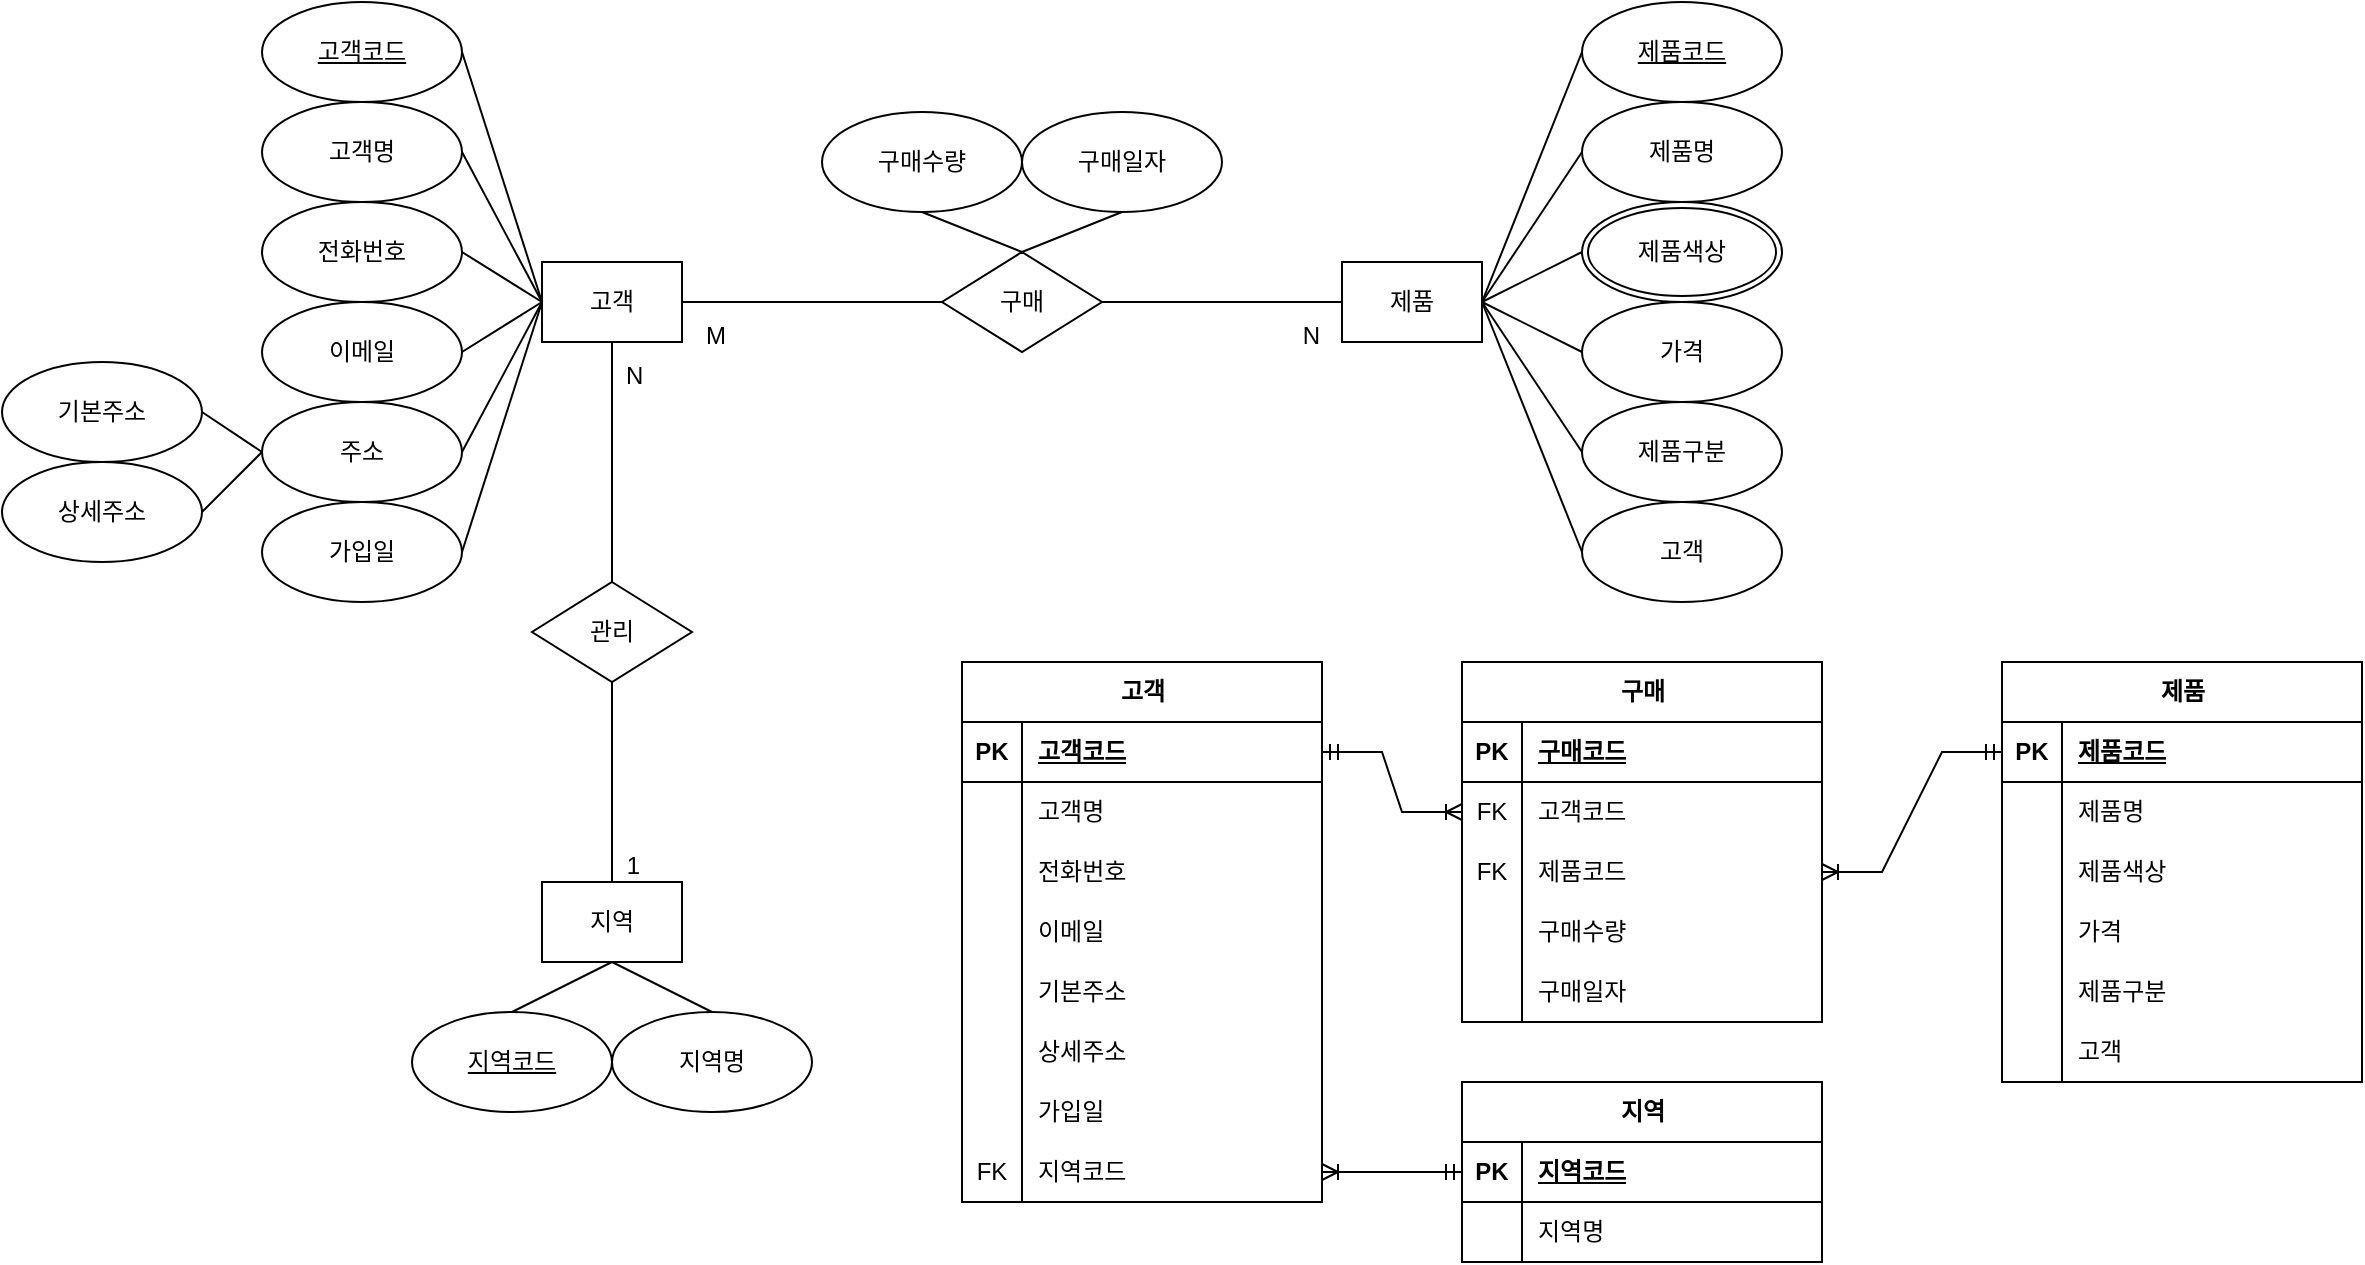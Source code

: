 <mxfile version="22.1.16" type="github">
  <diagram name="페이지-1" id="BGNcM_PZ6w7HkBIBmL-b">
    <mxGraphModel dx="1426" dy="793" grid="1" gridSize="10" guides="1" tooltips="1" connect="1" arrows="1" fold="1" page="1" pageScale="1" pageWidth="827" pageHeight="1169" math="0" shadow="0">
      <root>
        <mxCell id="0" />
        <mxCell id="1" parent="0" />
        <mxCell id="1nU7kdwLqWXRDg3xbZw1-1" value="고객" style="rounded=0;whiteSpace=wrap;html=1;" parent="1" vertex="1">
          <mxGeometry x="340" y="270" width="70" height="40" as="geometry" />
        </mxCell>
        <mxCell id="1nU7kdwLqWXRDg3xbZw1-4" value="제품" style="rounded=0;whiteSpace=wrap;html=1;" parent="1" vertex="1">
          <mxGeometry x="740" y="270" width="70" height="40" as="geometry" />
        </mxCell>
        <mxCell id="1nU7kdwLqWXRDg3xbZw1-5" value="지역" style="rounded=0;whiteSpace=wrap;html=1;" parent="1" vertex="1">
          <mxGeometry x="340" y="580" width="70" height="40" as="geometry" />
        </mxCell>
        <mxCell id="1nU7kdwLqWXRDg3xbZw1-6" value="지역명" style="ellipse;whiteSpace=wrap;html=1;" parent="1" vertex="1">
          <mxGeometry x="375" y="645" width="100" height="50" as="geometry" />
        </mxCell>
        <mxCell id="1nU7kdwLqWXRDg3xbZw1-9" value="고객명" style="ellipse;whiteSpace=wrap;html=1;" parent="1" vertex="1">
          <mxGeometry x="200" y="190" width="100" height="50" as="geometry" />
        </mxCell>
        <mxCell id="1nU7kdwLqWXRDg3xbZw1-10" value="전화번호" style="ellipse;whiteSpace=wrap;html=1;" parent="1" vertex="1">
          <mxGeometry x="200" y="240" width="100" height="50" as="geometry" />
        </mxCell>
        <mxCell id="1nU7kdwLqWXRDg3xbZw1-11" value="이메일" style="ellipse;whiteSpace=wrap;html=1;" parent="1" vertex="1">
          <mxGeometry x="200" y="290" width="100" height="50" as="geometry" />
        </mxCell>
        <mxCell id="1nU7kdwLqWXRDg3xbZw1-13" value="기본주소" style="ellipse;whiteSpace=wrap;html=1;" parent="1" vertex="1">
          <mxGeometry x="70" y="320" width="100" height="50" as="geometry" />
        </mxCell>
        <mxCell id="1nU7kdwLqWXRDg3xbZw1-14" value="가입일" style="ellipse;whiteSpace=wrap;html=1;" parent="1" vertex="1">
          <mxGeometry x="200" y="390" width="100" height="50" as="geometry" />
        </mxCell>
        <mxCell id="1nU7kdwLqWXRDg3xbZw1-15" value="구매수량" style="ellipse;whiteSpace=wrap;html=1;" parent="1" vertex="1">
          <mxGeometry x="480" y="195" width="100" height="50" as="geometry" />
        </mxCell>
        <mxCell id="1nU7kdwLqWXRDg3xbZw1-16" value="구매일자" style="ellipse;whiteSpace=wrap;html=1;" parent="1" vertex="1">
          <mxGeometry x="580" y="195" width="100" height="50" as="geometry" />
        </mxCell>
        <mxCell id="1nU7kdwLqWXRDg3xbZw1-18" value="가격" style="ellipse;whiteSpace=wrap;html=1;" parent="1" vertex="1">
          <mxGeometry x="860" y="290" width="100" height="50" as="geometry" />
        </mxCell>
        <mxCell id="1nU7kdwLqWXRDg3xbZw1-19" value="구매" style="rhombus;whiteSpace=wrap;html=1;" parent="1" vertex="1">
          <mxGeometry x="540" y="265" width="80" height="50" as="geometry" />
        </mxCell>
        <mxCell id="1nU7kdwLqWXRDg3xbZw1-21" value="제품명" style="ellipse;whiteSpace=wrap;html=1;" parent="1" vertex="1">
          <mxGeometry x="860" y="190" width="100" height="50" as="geometry" />
        </mxCell>
        <mxCell id="1nU7kdwLqWXRDg3xbZw1-24" value="" style="endArrow=none;html=1;rounded=0;exitX=1;exitY=0.5;exitDx=0;exitDy=0;entryX=0;entryY=0.5;entryDx=0;entryDy=0;" parent="1" source="1nU7kdwLqWXRDg3xbZw1-58" target="1nU7kdwLqWXRDg3xbZw1-1" edge="1">
          <mxGeometry relative="1" as="geometry">
            <mxPoint x="330" y="200" as="sourcePoint" />
            <mxPoint x="490" y="200" as="targetPoint" />
          </mxGeometry>
        </mxCell>
        <mxCell id="1nU7kdwLqWXRDg3xbZw1-25" value="" style="endArrow=none;html=1;rounded=0;exitX=1;exitY=0.5;exitDx=0;exitDy=0;entryX=0;entryY=0.5;entryDx=0;entryDy=0;" parent="1" source="1nU7kdwLqWXRDg3xbZw1-9" target="1nU7kdwLqWXRDg3xbZw1-1" edge="1">
          <mxGeometry relative="1" as="geometry">
            <mxPoint x="320" y="265" as="sourcePoint" />
            <mxPoint x="405" y="395" as="targetPoint" />
          </mxGeometry>
        </mxCell>
        <mxCell id="1nU7kdwLqWXRDg3xbZw1-26" value="" style="endArrow=none;html=1;rounded=0;exitX=1;exitY=0.5;exitDx=0;exitDy=0;entryX=0;entryY=0.5;entryDx=0;entryDy=0;" parent="1" source="1nU7kdwLqWXRDg3xbZw1-10" target="1nU7kdwLqWXRDg3xbZw1-1" edge="1">
          <mxGeometry relative="1" as="geometry">
            <mxPoint x="320" y="375" as="sourcePoint" />
            <mxPoint x="405" y="505" as="targetPoint" />
          </mxGeometry>
        </mxCell>
        <mxCell id="1nU7kdwLqWXRDg3xbZw1-27" value="" style="endArrow=none;html=1;rounded=0;exitX=1;exitY=0.5;exitDx=0;exitDy=0;entryX=0;entryY=0.5;entryDx=0;entryDy=0;" parent="1" source="1nU7kdwLqWXRDg3xbZw1-14" target="1nU7kdwLqWXRDg3xbZw1-1" edge="1">
          <mxGeometry relative="1" as="geometry">
            <mxPoint x="220" y="500" as="sourcePoint" />
            <mxPoint x="305" y="630" as="targetPoint" />
          </mxGeometry>
        </mxCell>
        <mxCell id="1nU7kdwLqWXRDg3xbZw1-28" value="" style="endArrow=none;html=1;rounded=0;exitX=1;exitY=0.5;exitDx=0;exitDy=0;entryX=0;entryY=0.5;entryDx=0;entryDy=0;" parent="1" source="1nU7kdwLqWXRDg3xbZw1-11" target="1nU7kdwLqWXRDg3xbZw1-1" edge="1">
          <mxGeometry relative="1" as="geometry">
            <mxPoint x="330" y="415" as="sourcePoint" />
            <mxPoint x="415" y="545" as="targetPoint" />
          </mxGeometry>
        </mxCell>
        <mxCell id="1nU7kdwLqWXRDg3xbZw1-29" value="" style="endArrow=none;html=1;rounded=0;exitX=1;exitY=0.5;exitDx=0;exitDy=0;entryX=0;entryY=0.5;entryDx=0;entryDy=0;" parent="1" source="1nU7kdwLqWXRDg3xbZw1-64" target="1nU7kdwLqWXRDg3xbZw1-1" edge="1">
          <mxGeometry relative="1" as="geometry">
            <mxPoint x="300" y="385" as="sourcePoint" />
            <mxPoint x="390" y="610" as="targetPoint" />
          </mxGeometry>
        </mxCell>
        <mxCell id="1nU7kdwLqWXRDg3xbZw1-31" value="" style="endArrow=none;html=1;rounded=0;exitX=0.5;exitY=1;exitDx=0;exitDy=0;entryX=0.5;entryY=0;entryDx=0;entryDy=0;" parent="1" source="1nU7kdwLqWXRDg3xbZw1-5" target="1nU7kdwLqWXRDg3xbZw1-60" edge="1">
          <mxGeometry relative="1" as="geometry">
            <mxPoint x="345" y="640" as="sourcePoint" />
            <mxPoint x="325" y="645" as="targetPoint" />
          </mxGeometry>
        </mxCell>
        <mxCell id="1nU7kdwLqWXRDg3xbZw1-32" value="" style="endArrow=none;html=1;rounded=0;exitX=1;exitY=0.5;exitDx=0;exitDy=0;entryX=0;entryY=0.5;entryDx=0;entryDy=0;" parent="1" source="1nU7kdwLqWXRDg3xbZw1-42" target="1nU7kdwLqWXRDg3xbZw1-64" edge="1">
          <mxGeometry relative="1" as="geometry">
            <mxPoint x="300" y="480" as="sourcePoint" />
            <mxPoint x="200" y="365" as="targetPoint" />
          </mxGeometry>
        </mxCell>
        <mxCell id="1nU7kdwLqWXRDg3xbZw1-33" value="" style="endArrow=none;html=1;rounded=0;exitX=0.5;exitY=1;exitDx=0;exitDy=0;entryX=0.5;entryY=0;entryDx=0;entryDy=0;" parent="1" source="1nU7kdwLqWXRDg3xbZw1-5" target="1nU7kdwLqWXRDg3xbZw1-6" edge="1">
          <mxGeometry relative="1" as="geometry">
            <mxPoint x="345" y="640" as="sourcePoint" />
            <mxPoint x="355" y="860" as="targetPoint" />
          </mxGeometry>
        </mxCell>
        <mxCell id="1nU7kdwLqWXRDg3xbZw1-34" value="" style="endArrow=none;html=1;rounded=0;exitX=1;exitY=0.5;exitDx=0;exitDy=0;entryX=0;entryY=0.5;entryDx=0;entryDy=0;" parent="1" source="1nU7kdwLqWXRDg3xbZw1-4" target="1nU7kdwLqWXRDg3xbZw1-61" edge="1">
          <mxGeometry relative="1" as="geometry">
            <mxPoint x="640" y="525" as="sourcePoint" />
            <mxPoint x="860" y="215" as="targetPoint" />
          </mxGeometry>
        </mxCell>
        <mxCell id="1nU7kdwLqWXRDg3xbZw1-35" value="" style="endArrow=none;html=1;rounded=0;exitX=0;exitY=0.5;exitDx=0;exitDy=0;entryX=1;entryY=0.5;entryDx=0;entryDy=0;" parent="1" source="1nU7kdwLqWXRDg3xbZw1-18" target="1nU7kdwLqWXRDg3xbZw1-4" edge="1">
          <mxGeometry relative="1" as="geometry">
            <mxPoint x="685" y="525" as="sourcePoint" />
            <mxPoint x="770" y="655" as="targetPoint" />
          </mxGeometry>
        </mxCell>
        <mxCell id="1nU7kdwLqWXRDg3xbZw1-36" value="" style="endArrow=none;html=1;rounded=0;exitX=1;exitY=0.5;exitDx=0;exitDy=0;entryX=0;entryY=0.5;entryDx=0;entryDy=0;" parent="1" source="1nU7kdwLqWXRDg3xbZw1-4" target="1nU7kdwLqWXRDg3xbZw1-81" edge="1">
          <mxGeometry relative="1" as="geometry">
            <mxPoint x="650" y="535" as="sourcePoint" />
            <mxPoint x="860" y="265" as="targetPoint" />
          </mxGeometry>
        </mxCell>
        <mxCell id="1nU7kdwLqWXRDg3xbZw1-37" value="" style="endArrow=none;html=1;rounded=0;exitX=1;exitY=0.5;exitDx=0;exitDy=0;entryX=0;entryY=0.5;entryDx=0;entryDy=0;" parent="1" source="1nU7kdwLqWXRDg3xbZw1-4" target="1nU7kdwLqWXRDg3xbZw1-21" edge="1">
          <mxGeometry relative="1" as="geometry">
            <mxPoint x="650" y="535" as="sourcePoint" />
            <mxPoint x="735" y="665" as="targetPoint" />
          </mxGeometry>
        </mxCell>
        <mxCell id="1nU7kdwLqWXRDg3xbZw1-38" value="" style="endArrow=none;html=1;rounded=0;exitX=0.5;exitY=1;exitDx=0;exitDy=0;entryX=0.5;entryY=0;entryDx=0;entryDy=0;" parent="1" source="1nU7kdwLqWXRDg3xbZw1-16" target="1nU7kdwLqWXRDg3xbZw1-19" edge="1">
          <mxGeometry relative="1" as="geometry">
            <mxPoint x="400" y="585" as="sourcePoint" />
            <mxPoint x="485" y="715" as="targetPoint" />
          </mxGeometry>
        </mxCell>
        <mxCell id="1nU7kdwLqWXRDg3xbZw1-39" value="" style="endArrow=none;html=1;rounded=0;exitX=0.5;exitY=1;exitDx=0;exitDy=0;entryX=0.5;entryY=0;entryDx=0;entryDy=0;" parent="1" source="1nU7kdwLqWXRDg3xbZw1-15" target="1nU7kdwLqWXRDg3xbZw1-19" edge="1">
          <mxGeometry relative="1" as="geometry">
            <mxPoint x="410" y="595" as="sourcePoint" />
            <mxPoint x="495" y="725" as="targetPoint" />
          </mxGeometry>
        </mxCell>
        <mxCell id="1nU7kdwLqWXRDg3xbZw1-42" value="상세주소" style="ellipse;whiteSpace=wrap;html=1;" parent="1" vertex="1">
          <mxGeometry x="70" y="370" width="100" height="50" as="geometry" />
        </mxCell>
        <mxCell id="1nU7kdwLqWXRDg3xbZw1-43" value="" style="endArrow=none;html=1;rounded=0;exitX=1;exitY=0.5;exitDx=0;exitDy=0;entryX=0;entryY=0.5;entryDx=0;entryDy=0;" parent="1" source="1nU7kdwLqWXRDg3xbZw1-13" target="1nU7kdwLqWXRDg3xbZw1-64" edge="1">
          <mxGeometry relative="1" as="geometry">
            <mxPoint x="310" y="490" as="sourcePoint" />
            <mxPoint x="200" y="365" as="targetPoint" />
          </mxGeometry>
        </mxCell>
        <mxCell id="1nU7kdwLqWXRDg3xbZw1-51" value="" style="endArrow=none;html=1;rounded=0;entryX=0.5;entryY=0;entryDx=0;entryDy=0;exitX=0.5;exitY=1;exitDx=0;exitDy=0;" parent="1" source="1nU7kdwLqWXRDg3xbZw1-1" target="1nU7kdwLqWXRDg3xbZw1-73" edge="1">
          <mxGeometry relative="1" as="geometry">
            <mxPoint x="375" y="360" as="sourcePoint" />
            <mxPoint x="500" y="300" as="targetPoint" />
          </mxGeometry>
        </mxCell>
        <mxCell id="1nU7kdwLqWXRDg3xbZw1-52" value="N" style="resizable=0;html=1;whiteSpace=wrap;align=left;verticalAlign=bottom;" parent="1nU7kdwLqWXRDg3xbZw1-51" connectable="0" vertex="1">
          <mxGeometry x="-1" relative="1" as="geometry">
            <mxPoint x="5" y="25" as="offset" />
          </mxGeometry>
        </mxCell>
        <mxCell id="1nU7kdwLqWXRDg3xbZw1-58" value="고객코드" style="ellipse;whiteSpace=wrap;html=1;align=center;fontStyle=4;" parent="1" vertex="1">
          <mxGeometry x="200" y="140" width="100" height="50" as="geometry" />
        </mxCell>
        <mxCell id="1nU7kdwLqWXRDg3xbZw1-60" value="지역코드" style="ellipse;whiteSpace=wrap;html=1;align=center;fontStyle=4;" parent="1" vertex="1">
          <mxGeometry x="275" y="645" width="100" height="50" as="geometry" />
        </mxCell>
        <mxCell id="1nU7kdwLqWXRDg3xbZw1-61" value="제품코드" style="ellipse;whiteSpace=wrap;html=1;align=center;fontStyle=4;" parent="1" vertex="1">
          <mxGeometry x="860" y="140" width="100" height="50" as="geometry" />
        </mxCell>
        <mxCell id="1nU7kdwLqWXRDg3xbZw1-64" value="주소" style="ellipse;whiteSpace=wrap;html=1;" parent="1" vertex="1">
          <mxGeometry x="200" y="340" width="100" height="50" as="geometry" />
        </mxCell>
        <mxCell id="1nU7kdwLqWXRDg3xbZw1-65" value="" style="endArrow=none;html=1;rounded=0;entryX=1;entryY=0.5;entryDx=0;entryDy=0;exitX=0;exitY=0.5;exitDx=0;exitDy=0;" parent="1" source="1nU7kdwLqWXRDg3xbZw1-19" target="1nU7kdwLqWXRDg3xbZw1-1" edge="1">
          <mxGeometry relative="1" as="geometry">
            <mxPoint x="354" y="180" as="sourcePoint" />
            <mxPoint x="514" y="180" as="targetPoint" />
          </mxGeometry>
        </mxCell>
        <mxCell id="1nU7kdwLqWXRDg3xbZw1-66" value="M" style="resizable=0;html=1;whiteSpace=wrap;align=left;verticalAlign=bottom;" parent="1nU7kdwLqWXRDg3xbZw1-65" connectable="0" vertex="1">
          <mxGeometry x="-1" relative="1" as="geometry">
            <mxPoint x="-120" y="25" as="offset" />
          </mxGeometry>
        </mxCell>
        <mxCell id="1nU7kdwLqWXRDg3xbZw1-68" value="" style="endArrow=none;html=1;rounded=0;entryX=1;entryY=0.5;entryDx=0;entryDy=0;exitX=0;exitY=0.5;exitDx=0;exitDy=0;" parent="1" source="1nU7kdwLqWXRDg3xbZw1-4" target="1nU7kdwLqWXRDg3xbZw1-19" edge="1">
          <mxGeometry relative="1" as="geometry">
            <mxPoint x="390" y="250" as="sourcePoint" />
            <mxPoint x="550" y="250" as="targetPoint" />
          </mxGeometry>
        </mxCell>
        <mxCell id="1nU7kdwLqWXRDg3xbZw1-70" value="N" style="resizable=0;html=1;whiteSpace=wrap;align=right;verticalAlign=bottom;" parent="1nU7kdwLqWXRDg3xbZw1-68" connectable="0" vertex="1">
          <mxGeometry x="1" relative="1" as="geometry">
            <mxPoint x="110" y="25" as="offset" />
          </mxGeometry>
        </mxCell>
        <mxCell id="1nU7kdwLqWXRDg3xbZw1-73" value="관리" style="rhombus;whiteSpace=wrap;html=1;" parent="1" vertex="1">
          <mxGeometry x="335" y="430" width="80" height="50" as="geometry" />
        </mxCell>
        <mxCell id="1nU7kdwLqWXRDg3xbZw1-74" value="" style="endArrow=none;html=1;rounded=0;entryX=0.5;entryY=0;entryDx=0;entryDy=0;exitX=0.5;exitY=1;exitDx=0;exitDy=0;" parent="1" source="1nU7kdwLqWXRDg3xbZw1-73" target="1nU7kdwLqWXRDg3xbZw1-5" edge="1">
          <mxGeometry relative="1" as="geometry">
            <mxPoint x="380" y="320" as="sourcePoint" />
            <mxPoint x="465" y="410" as="targetPoint" />
          </mxGeometry>
        </mxCell>
        <mxCell id="1nU7kdwLqWXRDg3xbZw1-76" value="1" style="resizable=0;html=1;whiteSpace=wrap;align=right;verticalAlign=bottom;" parent="1nU7kdwLqWXRDg3xbZw1-74" connectable="0" vertex="1">
          <mxGeometry x="1" relative="1" as="geometry">
            <mxPoint x="15" as="offset" />
          </mxGeometry>
        </mxCell>
        <mxCell id="1nU7kdwLqWXRDg3xbZw1-77" value="제품구분" style="ellipse;whiteSpace=wrap;html=1;" parent="1" vertex="1">
          <mxGeometry x="860" y="340" width="100" height="50" as="geometry" />
        </mxCell>
        <mxCell id="1nU7kdwLqWXRDg3xbZw1-78" value="고객" style="ellipse;whiteSpace=wrap;html=1;" parent="1" vertex="1">
          <mxGeometry x="860" y="390" width="100" height="50" as="geometry" />
        </mxCell>
        <mxCell id="1nU7kdwLqWXRDg3xbZw1-79" value="" style="endArrow=none;html=1;rounded=0;exitX=1;exitY=0.5;exitDx=0;exitDy=0;entryX=0;entryY=0.5;entryDx=0;entryDy=0;" parent="1" source="1nU7kdwLqWXRDg3xbZw1-4" target="1nU7kdwLqWXRDg3xbZw1-77" edge="1">
          <mxGeometry relative="1" as="geometry">
            <mxPoint x="870" y="375" as="sourcePoint" />
            <mxPoint x="820" y="300" as="targetPoint" />
          </mxGeometry>
        </mxCell>
        <mxCell id="1nU7kdwLqWXRDg3xbZw1-80" value="" style="endArrow=none;html=1;rounded=0;exitX=1;exitY=0.5;exitDx=0;exitDy=0;entryX=0;entryY=0.5;entryDx=0;entryDy=0;" parent="1" source="1nU7kdwLqWXRDg3xbZw1-4" target="1nU7kdwLqWXRDg3xbZw1-78" edge="1">
          <mxGeometry relative="1" as="geometry">
            <mxPoint x="820" y="300" as="sourcePoint" />
            <mxPoint x="870" y="425" as="targetPoint" />
          </mxGeometry>
        </mxCell>
        <mxCell id="1nU7kdwLqWXRDg3xbZw1-81" value="제품색상" style="ellipse;shape=doubleEllipse;margin=3;whiteSpace=wrap;html=1;align=center;" parent="1" vertex="1">
          <mxGeometry x="860" y="240" width="100" height="50" as="geometry" />
        </mxCell>
        <mxCell id="N8x8niKSiC8VCy3yFIy6-1" value="고객" style="shape=table;startSize=30;container=1;collapsible=1;childLayout=tableLayout;fixedRows=1;rowLines=0;fontStyle=1;align=center;resizeLast=1;html=1;" vertex="1" parent="1">
          <mxGeometry x="550" y="470" width="180" height="270" as="geometry" />
        </mxCell>
        <mxCell id="N8x8niKSiC8VCy3yFIy6-2" value="" style="shape=tableRow;horizontal=0;startSize=0;swimlaneHead=0;swimlaneBody=0;fillColor=none;collapsible=0;dropTarget=0;points=[[0,0.5],[1,0.5]];portConstraint=eastwest;top=0;left=0;right=0;bottom=1;" vertex="1" parent="N8x8niKSiC8VCy3yFIy6-1">
          <mxGeometry y="30" width="180" height="30" as="geometry" />
        </mxCell>
        <mxCell id="N8x8niKSiC8VCy3yFIy6-3" value="PK" style="shape=partialRectangle;connectable=0;fillColor=none;top=0;left=0;bottom=0;right=0;fontStyle=1;overflow=hidden;whiteSpace=wrap;html=1;" vertex="1" parent="N8x8niKSiC8VCy3yFIy6-2">
          <mxGeometry width="30" height="30" as="geometry">
            <mxRectangle width="30" height="30" as="alternateBounds" />
          </mxGeometry>
        </mxCell>
        <mxCell id="N8x8niKSiC8VCy3yFIy6-4" value="고객코드" style="shape=partialRectangle;connectable=0;fillColor=none;top=0;left=0;bottom=0;right=0;align=left;spacingLeft=6;fontStyle=5;overflow=hidden;whiteSpace=wrap;html=1;" vertex="1" parent="N8x8niKSiC8VCy3yFIy6-2">
          <mxGeometry x="30" width="150" height="30" as="geometry">
            <mxRectangle width="150" height="30" as="alternateBounds" />
          </mxGeometry>
        </mxCell>
        <mxCell id="N8x8niKSiC8VCy3yFIy6-5" value="" style="shape=tableRow;horizontal=0;startSize=0;swimlaneHead=0;swimlaneBody=0;fillColor=none;collapsible=0;dropTarget=0;points=[[0,0.5],[1,0.5]];portConstraint=eastwest;top=0;left=0;right=0;bottom=0;" vertex="1" parent="N8x8niKSiC8VCy3yFIy6-1">
          <mxGeometry y="60" width="180" height="30" as="geometry" />
        </mxCell>
        <mxCell id="N8x8niKSiC8VCy3yFIy6-6" value="" style="shape=partialRectangle;connectable=0;fillColor=none;top=0;left=0;bottom=0;right=0;editable=1;overflow=hidden;whiteSpace=wrap;html=1;" vertex="1" parent="N8x8niKSiC8VCy3yFIy6-5">
          <mxGeometry width="30" height="30" as="geometry">
            <mxRectangle width="30" height="30" as="alternateBounds" />
          </mxGeometry>
        </mxCell>
        <mxCell id="N8x8niKSiC8VCy3yFIy6-7" value="고객명" style="shape=partialRectangle;connectable=0;fillColor=none;top=0;left=0;bottom=0;right=0;align=left;spacingLeft=6;overflow=hidden;whiteSpace=wrap;html=1;" vertex="1" parent="N8x8niKSiC8VCy3yFIy6-5">
          <mxGeometry x="30" width="150" height="30" as="geometry">
            <mxRectangle width="150" height="30" as="alternateBounds" />
          </mxGeometry>
        </mxCell>
        <mxCell id="N8x8niKSiC8VCy3yFIy6-8" value="" style="shape=tableRow;horizontal=0;startSize=0;swimlaneHead=0;swimlaneBody=0;fillColor=none;collapsible=0;dropTarget=0;points=[[0,0.5],[1,0.5]];portConstraint=eastwest;top=0;left=0;right=0;bottom=0;" vertex="1" parent="N8x8niKSiC8VCy3yFIy6-1">
          <mxGeometry y="90" width="180" height="30" as="geometry" />
        </mxCell>
        <mxCell id="N8x8niKSiC8VCy3yFIy6-9" value="" style="shape=partialRectangle;connectable=0;fillColor=none;top=0;left=0;bottom=0;right=0;editable=1;overflow=hidden;whiteSpace=wrap;html=1;" vertex="1" parent="N8x8niKSiC8VCy3yFIy6-8">
          <mxGeometry width="30" height="30" as="geometry">
            <mxRectangle width="30" height="30" as="alternateBounds" />
          </mxGeometry>
        </mxCell>
        <mxCell id="N8x8niKSiC8VCy3yFIy6-10" value="전화번호" style="shape=partialRectangle;connectable=0;fillColor=none;top=0;left=0;bottom=0;right=0;align=left;spacingLeft=6;overflow=hidden;whiteSpace=wrap;html=1;" vertex="1" parent="N8x8niKSiC8VCy3yFIy6-8">
          <mxGeometry x="30" width="150" height="30" as="geometry">
            <mxRectangle width="150" height="30" as="alternateBounds" />
          </mxGeometry>
        </mxCell>
        <mxCell id="N8x8niKSiC8VCy3yFIy6-11" value="" style="shape=tableRow;horizontal=0;startSize=0;swimlaneHead=0;swimlaneBody=0;fillColor=none;collapsible=0;dropTarget=0;points=[[0,0.5],[1,0.5]];portConstraint=eastwest;top=0;left=0;right=0;bottom=0;" vertex="1" parent="N8x8niKSiC8VCy3yFIy6-1">
          <mxGeometry y="120" width="180" height="30" as="geometry" />
        </mxCell>
        <mxCell id="N8x8niKSiC8VCy3yFIy6-12" value="" style="shape=partialRectangle;connectable=0;fillColor=none;top=0;left=0;bottom=0;right=0;editable=1;overflow=hidden;whiteSpace=wrap;html=1;" vertex="1" parent="N8x8niKSiC8VCy3yFIy6-11">
          <mxGeometry width="30" height="30" as="geometry">
            <mxRectangle width="30" height="30" as="alternateBounds" />
          </mxGeometry>
        </mxCell>
        <mxCell id="N8x8niKSiC8VCy3yFIy6-13" value="이메일" style="shape=partialRectangle;connectable=0;fillColor=none;top=0;left=0;bottom=0;right=0;align=left;spacingLeft=6;overflow=hidden;whiteSpace=wrap;html=1;" vertex="1" parent="N8x8niKSiC8VCy3yFIy6-11">
          <mxGeometry x="30" width="150" height="30" as="geometry">
            <mxRectangle width="150" height="30" as="alternateBounds" />
          </mxGeometry>
        </mxCell>
        <mxCell id="N8x8niKSiC8VCy3yFIy6-66" value="" style="shape=tableRow;horizontal=0;startSize=0;swimlaneHead=0;swimlaneBody=0;fillColor=none;collapsible=0;dropTarget=0;points=[[0,0.5],[1,0.5]];portConstraint=eastwest;top=0;left=0;right=0;bottom=0;" vertex="1" parent="N8x8niKSiC8VCy3yFIy6-1">
          <mxGeometry y="150" width="180" height="30" as="geometry" />
        </mxCell>
        <mxCell id="N8x8niKSiC8VCy3yFIy6-67" value="" style="shape=partialRectangle;connectable=0;fillColor=none;top=0;left=0;bottom=0;right=0;editable=1;overflow=hidden;whiteSpace=wrap;html=1;" vertex="1" parent="N8x8niKSiC8VCy3yFIy6-66">
          <mxGeometry width="30" height="30" as="geometry">
            <mxRectangle width="30" height="30" as="alternateBounds" />
          </mxGeometry>
        </mxCell>
        <mxCell id="N8x8niKSiC8VCy3yFIy6-68" value="기본주소" style="shape=partialRectangle;connectable=0;fillColor=none;top=0;left=0;bottom=0;right=0;align=left;spacingLeft=6;overflow=hidden;whiteSpace=wrap;html=1;" vertex="1" parent="N8x8niKSiC8VCy3yFIy6-66">
          <mxGeometry x="30" width="150" height="30" as="geometry">
            <mxRectangle width="150" height="30" as="alternateBounds" />
          </mxGeometry>
        </mxCell>
        <mxCell id="N8x8niKSiC8VCy3yFIy6-69" value="" style="shape=tableRow;horizontal=0;startSize=0;swimlaneHead=0;swimlaneBody=0;fillColor=none;collapsible=0;dropTarget=0;points=[[0,0.5],[1,0.5]];portConstraint=eastwest;top=0;left=0;right=0;bottom=0;" vertex="1" parent="N8x8niKSiC8VCy3yFIy6-1">
          <mxGeometry y="180" width="180" height="30" as="geometry" />
        </mxCell>
        <mxCell id="N8x8niKSiC8VCy3yFIy6-70" value="" style="shape=partialRectangle;connectable=0;fillColor=none;top=0;left=0;bottom=0;right=0;editable=1;overflow=hidden;whiteSpace=wrap;html=1;" vertex="1" parent="N8x8niKSiC8VCy3yFIy6-69">
          <mxGeometry width="30" height="30" as="geometry">
            <mxRectangle width="30" height="30" as="alternateBounds" />
          </mxGeometry>
        </mxCell>
        <mxCell id="N8x8niKSiC8VCy3yFIy6-71" value="상세주소" style="shape=partialRectangle;connectable=0;fillColor=none;top=0;left=0;bottom=0;right=0;align=left;spacingLeft=6;overflow=hidden;whiteSpace=wrap;html=1;" vertex="1" parent="N8x8niKSiC8VCy3yFIy6-69">
          <mxGeometry x="30" width="150" height="30" as="geometry">
            <mxRectangle width="150" height="30" as="alternateBounds" />
          </mxGeometry>
        </mxCell>
        <mxCell id="N8x8niKSiC8VCy3yFIy6-91" value="" style="shape=tableRow;horizontal=0;startSize=0;swimlaneHead=0;swimlaneBody=0;fillColor=none;collapsible=0;dropTarget=0;points=[[0,0.5],[1,0.5]];portConstraint=eastwest;top=0;left=0;right=0;bottom=0;" vertex="1" parent="N8x8niKSiC8VCy3yFIy6-1">
          <mxGeometry y="210" width="180" height="30" as="geometry" />
        </mxCell>
        <mxCell id="N8x8niKSiC8VCy3yFIy6-92" value="" style="shape=partialRectangle;connectable=0;fillColor=none;top=0;left=0;bottom=0;right=0;editable=1;overflow=hidden;whiteSpace=wrap;html=1;" vertex="1" parent="N8x8niKSiC8VCy3yFIy6-91">
          <mxGeometry width="30" height="30" as="geometry">
            <mxRectangle width="30" height="30" as="alternateBounds" />
          </mxGeometry>
        </mxCell>
        <mxCell id="N8x8niKSiC8VCy3yFIy6-93" value="가입일" style="shape=partialRectangle;connectable=0;fillColor=none;top=0;left=0;bottom=0;right=0;align=left;spacingLeft=6;overflow=hidden;whiteSpace=wrap;html=1;" vertex="1" parent="N8x8niKSiC8VCy3yFIy6-91">
          <mxGeometry x="30" width="150" height="30" as="geometry">
            <mxRectangle width="150" height="30" as="alternateBounds" />
          </mxGeometry>
        </mxCell>
        <mxCell id="N8x8niKSiC8VCy3yFIy6-124" value="" style="shape=tableRow;horizontal=0;startSize=0;swimlaneHead=0;swimlaneBody=0;fillColor=none;collapsible=0;dropTarget=0;points=[[0,0.5],[1,0.5]];portConstraint=eastwest;top=0;left=0;right=0;bottom=0;" vertex="1" parent="N8x8niKSiC8VCy3yFIy6-1">
          <mxGeometry y="240" width="180" height="30" as="geometry" />
        </mxCell>
        <mxCell id="N8x8niKSiC8VCy3yFIy6-125" value="FK" style="shape=partialRectangle;connectable=0;fillColor=none;top=0;left=0;bottom=0;right=0;editable=1;overflow=hidden;whiteSpace=wrap;html=1;" vertex="1" parent="N8x8niKSiC8VCy3yFIy6-124">
          <mxGeometry width="30" height="30" as="geometry">
            <mxRectangle width="30" height="30" as="alternateBounds" />
          </mxGeometry>
        </mxCell>
        <mxCell id="N8x8niKSiC8VCy3yFIy6-126" value="지역코드" style="shape=partialRectangle;connectable=0;fillColor=none;top=0;left=0;bottom=0;right=0;align=left;spacingLeft=6;overflow=hidden;whiteSpace=wrap;html=1;" vertex="1" parent="N8x8niKSiC8VCy3yFIy6-124">
          <mxGeometry x="30" width="150" height="30" as="geometry">
            <mxRectangle width="150" height="30" as="alternateBounds" />
          </mxGeometry>
        </mxCell>
        <mxCell id="N8x8niKSiC8VCy3yFIy6-14" value="제품" style="shape=table;startSize=30;container=1;collapsible=1;childLayout=tableLayout;fixedRows=1;rowLines=0;fontStyle=1;align=center;resizeLast=1;html=1;" vertex="1" parent="1">
          <mxGeometry x="1070" y="470" width="180" height="210" as="geometry" />
        </mxCell>
        <mxCell id="N8x8niKSiC8VCy3yFIy6-15" value="" style="shape=tableRow;horizontal=0;startSize=0;swimlaneHead=0;swimlaneBody=0;fillColor=none;collapsible=0;dropTarget=0;points=[[0,0.5],[1,0.5]];portConstraint=eastwest;top=0;left=0;right=0;bottom=1;" vertex="1" parent="N8x8niKSiC8VCy3yFIy6-14">
          <mxGeometry y="30" width="180" height="30" as="geometry" />
        </mxCell>
        <mxCell id="N8x8niKSiC8VCy3yFIy6-16" value="PK" style="shape=partialRectangle;connectable=0;fillColor=none;top=0;left=0;bottom=0;right=0;fontStyle=1;overflow=hidden;whiteSpace=wrap;html=1;" vertex="1" parent="N8x8niKSiC8VCy3yFIy6-15">
          <mxGeometry width="30" height="30" as="geometry">
            <mxRectangle width="30" height="30" as="alternateBounds" />
          </mxGeometry>
        </mxCell>
        <mxCell id="N8x8niKSiC8VCy3yFIy6-17" value="제품코드" style="shape=partialRectangle;connectable=0;fillColor=none;top=0;left=0;bottom=0;right=0;align=left;spacingLeft=6;fontStyle=5;overflow=hidden;whiteSpace=wrap;html=1;" vertex="1" parent="N8x8niKSiC8VCy3yFIy6-15">
          <mxGeometry x="30" width="150" height="30" as="geometry">
            <mxRectangle width="150" height="30" as="alternateBounds" />
          </mxGeometry>
        </mxCell>
        <mxCell id="N8x8niKSiC8VCy3yFIy6-18" value="" style="shape=tableRow;horizontal=0;startSize=0;swimlaneHead=0;swimlaneBody=0;fillColor=none;collapsible=0;dropTarget=0;points=[[0,0.5],[1,0.5]];portConstraint=eastwest;top=0;left=0;right=0;bottom=0;" vertex="1" parent="N8x8niKSiC8VCy3yFIy6-14">
          <mxGeometry y="60" width="180" height="30" as="geometry" />
        </mxCell>
        <mxCell id="N8x8niKSiC8VCy3yFIy6-19" value="" style="shape=partialRectangle;connectable=0;fillColor=none;top=0;left=0;bottom=0;right=0;editable=1;overflow=hidden;whiteSpace=wrap;html=1;" vertex="1" parent="N8x8niKSiC8VCy3yFIy6-18">
          <mxGeometry width="30" height="30" as="geometry">
            <mxRectangle width="30" height="30" as="alternateBounds" />
          </mxGeometry>
        </mxCell>
        <mxCell id="N8x8niKSiC8VCy3yFIy6-20" value="제품명" style="shape=partialRectangle;connectable=0;fillColor=none;top=0;left=0;bottom=0;right=0;align=left;spacingLeft=6;overflow=hidden;whiteSpace=wrap;html=1;" vertex="1" parent="N8x8niKSiC8VCy3yFIy6-18">
          <mxGeometry x="30" width="150" height="30" as="geometry">
            <mxRectangle width="150" height="30" as="alternateBounds" />
          </mxGeometry>
        </mxCell>
        <mxCell id="N8x8niKSiC8VCy3yFIy6-21" value="" style="shape=tableRow;horizontal=0;startSize=0;swimlaneHead=0;swimlaneBody=0;fillColor=none;collapsible=0;dropTarget=0;points=[[0,0.5],[1,0.5]];portConstraint=eastwest;top=0;left=0;right=0;bottom=0;" vertex="1" parent="N8x8niKSiC8VCy3yFIy6-14">
          <mxGeometry y="90" width="180" height="30" as="geometry" />
        </mxCell>
        <mxCell id="N8x8niKSiC8VCy3yFIy6-22" value="" style="shape=partialRectangle;connectable=0;fillColor=none;top=0;left=0;bottom=0;right=0;editable=1;overflow=hidden;whiteSpace=wrap;html=1;" vertex="1" parent="N8x8niKSiC8VCy3yFIy6-21">
          <mxGeometry width="30" height="30" as="geometry">
            <mxRectangle width="30" height="30" as="alternateBounds" />
          </mxGeometry>
        </mxCell>
        <mxCell id="N8x8niKSiC8VCy3yFIy6-23" value="제품색상" style="shape=partialRectangle;connectable=0;fillColor=none;top=0;left=0;bottom=0;right=0;align=left;spacingLeft=6;overflow=hidden;whiteSpace=wrap;html=1;" vertex="1" parent="N8x8niKSiC8VCy3yFIy6-21">
          <mxGeometry x="30" width="150" height="30" as="geometry">
            <mxRectangle width="150" height="30" as="alternateBounds" />
          </mxGeometry>
        </mxCell>
        <mxCell id="N8x8niKSiC8VCy3yFIy6-24" value="" style="shape=tableRow;horizontal=0;startSize=0;swimlaneHead=0;swimlaneBody=0;fillColor=none;collapsible=0;dropTarget=0;points=[[0,0.5],[1,0.5]];portConstraint=eastwest;top=0;left=0;right=0;bottom=0;" vertex="1" parent="N8x8niKSiC8VCy3yFIy6-14">
          <mxGeometry y="120" width="180" height="30" as="geometry" />
        </mxCell>
        <mxCell id="N8x8niKSiC8VCy3yFIy6-25" value="" style="shape=partialRectangle;connectable=0;fillColor=none;top=0;left=0;bottom=0;right=0;editable=1;overflow=hidden;whiteSpace=wrap;html=1;" vertex="1" parent="N8x8niKSiC8VCy3yFIy6-24">
          <mxGeometry width="30" height="30" as="geometry">
            <mxRectangle width="30" height="30" as="alternateBounds" />
          </mxGeometry>
        </mxCell>
        <mxCell id="N8x8niKSiC8VCy3yFIy6-26" value="가격" style="shape=partialRectangle;connectable=0;fillColor=none;top=0;left=0;bottom=0;right=0;align=left;spacingLeft=6;overflow=hidden;whiteSpace=wrap;html=1;" vertex="1" parent="N8x8niKSiC8VCy3yFIy6-24">
          <mxGeometry x="30" width="150" height="30" as="geometry">
            <mxRectangle width="150" height="30" as="alternateBounds" />
          </mxGeometry>
        </mxCell>
        <mxCell id="N8x8niKSiC8VCy3yFIy6-85" value="" style="shape=tableRow;horizontal=0;startSize=0;swimlaneHead=0;swimlaneBody=0;fillColor=none;collapsible=0;dropTarget=0;points=[[0,0.5],[1,0.5]];portConstraint=eastwest;top=0;left=0;right=0;bottom=0;" vertex="1" parent="N8x8niKSiC8VCy3yFIy6-14">
          <mxGeometry y="150" width="180" height="30" as="geometry" />
        </mxCell>
        <mxCell id="N8x8niKSiC8VCy3yFIy6-86" value="" style="shape=partialRectangle;connectable=0;fillColor=none;top=0;left=0;bottom=0;right=0;editable=1;overflow=hidden;whiteSpace=wrap;html=1;" vertex="1" parent="N8x8niKSiC8VCy3yFIy6-85">
          <mxGeometry width="30" height="30" as="geometry">
            <mxRectangle width="30" height="30" as="alternateBounds" />
          </mxGeometry>
        </mxCell>
        <mxCell id="N8x8niKSiC8VCy3yFIy6-87" value="제품구분" style="shape=partialRectangle;connectable=0;fillColor=none;top=0;left=0;bottom=0;right=0;align=left;spacingLeft=6;overflow=hidden;whiteSpace=wrap;html=1;" vertex="1" parent="N8x8niKSiC8VCy3yFIy6-85">
          <mxGeometry x="30" width="150" height="30" as="geometry">
            <mxRectangle width="150" height="30" as="alternateBounds" />
          </mxGeometry>
        </mxCell>
        <mxCell id="N8x8niKSiC8VCy3yFIy6-88" value="" style="shape=tableRow;horizontal=0;startSize=0;swimlaneHead=0;swimlaneBody=0;fillColor=none;collapsible=0;dropTarget=0;points=[[0,0.5],[1,0.5]];portConstraint=eastwest;top=0;left=0;right=0;bottom=0;" vertex="1" parent="N8x8niKSiC8VCy3yFIy6-14">
          <mxGeometry y="180" width="180" height="30" as="geometry" />
        </mxCell>
        <mxCell id="N8x8niKSiC8VCy3yFIy6-89" value="" style="shape=partialRectangle;connectable=0;fillColor=none;top=0;left=0;bottom=0;right=0;editable=1;overflow=hidden;whiteSpace=wrap;html=1;" vertex="1" parent="N8x8niKSiC8VCy3yFIy6-88">
          <mxGeometry width="30" height="30" as="geometry">
            <mxRectangle width="30" height="30" as="alternateBounds" />
          </mxGeometry>
        </mxCell>
        <mxCell id="N8x8niKSiC8VCy3yFIy6-90" value="고객" style="shape=partialRectangle;connectable=0;fillColor=none;top=0;left=0;bottom=0;right=0;align=left;spacingLeft=6;overflow=hidden;whiteSpace=wrap;html=1;" vertex="1" parent="N8x8niKSiC8VCy3yFIy6-88">
          <mxGeometry x="30" width="150" height="30" as="geometry">
            <mxRectangle width="150" height="30" as="alternateBounds" />
          </mxGeometry>
        </mxCell>
        <mxCell id="N8x8niKSiC8VCy3yFIy6-53" value="지역" style="shape=table;startSize=30;container=1;collapsible=1;childLayout=tableLayout;fixedRows=1;rowLines=0;fontStyle=1;align=center;resizeLast=1;html=1;" vertex="1" parent="1">
          <mxGeometry x="800" y="680" width="180" height="90" as="geometry" />
        </mxCell>
        <mxCell id="N8x8niKSiC8VCy3yFIy6-54" value="" style="shape=tableRow;horizontal=0;startSize=0;swimlaneHead=0;swimlaneBody=0;fillColor=none;collapsible=0;dropTarget=0;points=[[0,0.5],[1,0.5]];portConstraint=eastwest;top=0;left=0;right=0;bottom=1;" vertex="1" parent="N8x8niKSiC8VCy3yFIy6-53">
          <mxGeometry y="30" width="180" height="30" as="geometry" />
        </mxCell>
        <mxCell id="N8x8niKSiC8VCy3yFIy6-55" value="PK" style="shape=partialRectangle;connectable=0;fillColor=none;top=0;left=0;bottom=0;right=0;fontStyle=1;overflow=hidden;whiteSpace=wrap;html=1;" vertex="1" parent="N8x8niKSiC8VCy3yFIy6-54">
          <mxGeometry width="30" height="30" as="geometry">
            <mxRectangle width="30" height="30" as="alternateBounds" />
          </mxGeometry>
        </mxCell>
        <mxCell id="N8x8niKSiC8VCy3yFIy6-56" value="지역코드" style="shape=partialRectangle;connectable=0;fillColor=none;top=0;left=0;bottom=0;right=0;align=left;spacingLeft=6;fontStyle=5;overflow=hidden;whiteSpace=wrap;html=1;" vertex="1" parent="N8x8niKSiC8VCy3yFIy6-54">
          <mxGeometry x="30" width="150" height="30" as="geometry">
            <mxRectangle width="150" height="30" as="alternateBounds" />
          </mxGeometry>
        </mxCell>
        <mxCell id="N8x8niKSiC8VCy3yFIy6-57" value="" style="shape=tableRow;horizontal=0;startSize=0;swimlaneHead=0;swimlaneBody=0;fillColor=none;collapsible=0;dropTarget=0;points=[[0,0.5],[1,0.5]];portConstraint=eastwest;top=0;left=0;right=0;bottom=0;" vertex="1" parent="N8x8niKSiC8VCy3yFIy6-53">
          <mxGeometry y="60" width="180" height="30" as="geometry" />
        </mxCell>
        <mxCell id="N8x8niKSiC8VCy3yFIy6-58" value="" style="shape=partialRectangle;connectable=0;fillColor=none;top=0;left=0;bottom=0;right=0;editable=1;overflow=hidden;whiteSpace=wrap;html=1;" vertex="1" parent="N8x8niKSiC8VCy3yFIy6-57">
          <mxGeometry width="30" height="30" as="geometry">
            <mxRectangle width="30" height="30" as="alternateBounds" />
          </mxGeometry>
        </mxCell>
        <mxCell id="N8x8niKSiC8VCy3yFIy6-59" value="지역명" style="shape=partialRectangle;connectable=0;fillColor=none;top=0;left=0;bottom=0;right=0;align=left;spacingLeft=6;overflow=hidden;whiteSpace=wrap;html=1;" vertex="1" parent="N8x8niKSiC8VCy3yFIy6-57">
          <mxGeometry x="30" width="150" height="30" as="geometry">
            <mxRectangle width="150" height="30" as="alternateBounds" />
          </mxGeometry>
        </mxCell>
        <mxCell id="N8x8niKSiC8VCy3yFIy6-107" value="구매" style="shape=table;startSize=30;container=1;collapsible=1;childLayout=tableLayout;fixedRows=1;rowLines=0;fontStyle=1;align=center;resizeLast=1;html=1;" vertex="1" parent="1">
          <mxGeometry x="800" y="470" width="180" height="180" as="geometry" />
        </mxCell>
        <mxCell id="N8x8niKSiC8VCy3yFIy6-108" value="" style="shape=tableRow;horizontal=0;startSize=0;swimlaneHead=0;swimlaneBody=0;fillColor=none;collapsible=0;dropTarget=0;points=[[0,0.5],[1,0.5]];portConstraint=eastwest;top=0;left=0;right=0;bottom=1;" vertex="1" parent="N8x8niKSiC8VCy3yFIy6-107">
          <mxGeometry y="30" width="180" height="30" as="geometry" />
        </mxCell>
        <mxCell id="N8x8niKSiC8VCy3yFIy6-109" value="PK" style="shape=partialRectangle;connectable=0;fillColor=none;top=0;left=0;bottom=0;right=0;fontStyle=1;overflow=hidden;whiteSpace=wrap;html=1;" vertex="1" parent="N8x8niKSiC8VCy3yFIy6-108">
          <mxGeometry width="30" height="30" as="geometry">
            <mxRectangle width="30" height="30" as="alternateBounds" />
          </mxGeometry>
        </mxCell>
        <mxCell id="N8x8niKSiC8VCy3yFIy6-110" value="구매코드" style="shape=partialRectangle;connectable=0;fillColor=none;top=0;left=0;bottom=0;right=0;align=left;spacingLeft=6;fontStyle=5;overflow=hidden;whiteSpace=wrap;html=1;" vertex="1" parent="N8x8niKSiC8VCy3yFIy6-108">
          <mxGeometry x="30" width="150" height="30" as="geometry">
            <mxRectangle width="150" height="30" as="alternateBounds" />
          </mxGeometry>
        </mxCell>
        <mxCell id="N8x8niKSiC8VCy3yFIy6-111" value="" style="shape=tableRow;horizontal=0;startSize=0;swimlaneHead=0;swimlaneBody=0;fillColor=none;collapsible=0;dropTarget=0;points=[[0,0.5],[1,0.5]];portConstraint=eastwest;top=0;left=0;right=0;bottom=0;" vertex="1" parent="N8x8niKSiC8VCy3yFIy6-107">
          <mxGeometry y="60" width="180" height="30" as="geometry" />
        </mxCell>
        <mxCell id="N8x8niKSiC8VCy3yFIy6-112" value="FK" style="shape=partialRectangle;connectable=0;fillColor=none;top=0;left=0;bottom=0;right=0;editable=1;overflow=hidden;whiteSpace=wrap;html=1;" vertex="1" parent="N8x8niKSiC8VCy3yFIy6-111">
          <mxGeometry width="30" height="30" as="geometry">
            <mxRectangle width="30" height="30" as="alternateBounds" />
          </mxGeometry>
        </mxCell>
        <mxCell id="N8x8niKSiC8VCy3yFIy6-113" value="고객코드" style="shape=partialRectangle;connectable=0;fillColor=none;top=0;left=0;bottom=0;right=0;align=left;spacingLeft=6;overflow=hidden;whiteSpace=wrap;html=1;" vertex="1" parent="N8x8niKSiC8VCy3yFIy6-111">
          <mxGeometry x="30" width="150" height="30" as="geometry">
            <mxRectangle width="150" height="30" as="alternateBounds" />
          </mxGeometry>
        </mxCell>
        <mxCell id="N8x8niKSiC8VCy3yFIy6-114" value="" style="shape=tableRow;horizontal=0;startSize=0;swimlaneHead=0;swimlaneBody=0;fillColor=none;collapsible=0;dropTarget=0;points=[[0,0.5],[1,0.5]];portConstraint=eastwest;top=0;left=0;right=0;bottom=0;" vertex="1" parent="N8x8niKSiC8VCy3yFIy6-107">
          <mxGeometry y="90" width="180" height="30" as="geometry" />
        </mxCell>
        <mxCell id="N8x8niKSiC8VCy3yFIy6-115" value="FK" style="shape=partialRectangle;connectable=0;fillColor=none;top=0;left=0;bottom=0;right=0;editable=1;overflow=hidden;whiteSpace=wrap;html=1;" vertex="1" parent="N8x8niKSiC8VCy3yFIy6-114">
          <mxGeometry width="30" height="30" as="geometry">
            <mxRectangle width="30" height="30" as="alternateBounds" />
          </mxGeometry>
        </mxCell>
        <mxCell id="N8x8niKSiC8VCy3yFIy6-116" value="제품코드" style="shape=partialRectangle;connectable=0;fillColor=none;top=0;left=0;bottom=0;right=0;align=left;spacingLeft=6;overflow=hidden;whiteSpace=wrap;html=1;" vertex="1" parent="N8x8niKSiC8VCy3yFIy6-114">
          <mxGeometry x="30" width="150" height="30" as="geometry">
            <mxRectangle width="150" height="30" as="alternateBounds" />
          </mxGeometry>
        </mxCell>
        <mxCell id="N8x8niKSiC8VCy3yFIy6-117" value="" style="shape=tableRow;horizontal=0;startSize=0;swimlaneHead=0;swimlaneBody=0;fillColor=none;collapsible=0;dropTarget=0;points=[[0,0.5],[1,0.5]];portConstraint=eastwest;top=0;left=0;right=0;bottom=0;" vertex="1" parent="N8x8niKSiC8VCy3yFIy6-107">
          <mxGeometry y="120" width="180" height="30" as="geometry" />
        </mxCell>
        <mxCell id="N8x8niKSiC8VCy3yFIy6-118" value="" style="shape=partialRectangle;connectable=0;fillColor=none;top=0;left=0;bottom=0;right=0;editable=1;overflow=hidden;whiteSpace=wrap;html=1;" vertex="1" parent="N8x8niKSiC8VCy3yFIy6-117">
          <mxGeometry width="30" height="30" as="geometry">
            <mxRectangle width="30" height="30" as="alternateBounds" />
          </mxGeometry>
        </mxCell>
        <mxCell id="N8x8niKSiC8VCy3yFIy6-119" value="구매수량" style="shape=partialRectangle;connectable=0;fillColor=none;top=0;left=0;bottom=0;right=0;align=left;spacingLeft=6;overflow=hidden;whiteSpace=wrap;html=1;" vertex="1" parent="N8x8niKSiC8VCy3yFIy6-117">
          <mxGeometry x="30" width="150" height="30" as="geometry">
            <mxRectangle width="150" height="30" as="alternateBounds" />
          </mxGeometry>
        </mxCell>
        <mxCell id="N8x8niKSiC8VCy3yFIy6-120" value="" style="shape=tableRow;horizontal=0;startSize=0;swimlaneHead=0;swimlaneBody=0;fillColor=none;collapsible=0;dropTarget=0;points=[[0,0.5],[1,0.5]];portConstraint=eastwest;top=0;left=0;right=0;bottom=0;" vertex="1" parent="N8x8niKSiC8VCy3yFIy6-107">
          <mxGeometry y="150" width="180" height="30" as="geometry" />
        </mxCell>
        <mxCell id="N8x8niKSiC8VCy3yFIy6-121" value="" style="shape=partialRectangle;connectable=0;fillColor=none;top=0;left=0;bottom=0;right=0;editable=1;overflow=hidden;whiteSpace=wrap;html=1;" vertex="1" parent="N8x8niKSiC8VCy3yFIy6-120">
          <mxGeometry width="30" height="30" as="geometry">
            <mxRectangle width="30" height="30" as="alternateBounds" />
          </mxGeometry>
        </mxCell>
        <mxCell id="N8x8niKSiC8VCy3yFIy6-122" value="구매일자" style="shape=partialRectangle;connectable=0;fillColor=none;top=0;left=0;bottom=0;right=0;align=left;spacingLeft=6;overflow=hidden;whiteSpace=wrap;html=1;" vertex="1" parent="N8x8niKSiC8VCy3yFIy6-120">
          <mxGeometry x="30" width="150" height="30" as="geometry">
            <mxRectangle width="150" height="30" as="alternateBounds" />
          </mxGeometry>
        </mxCell>
        <mxCell id="N8x8niKSiC8VCy3yFIy6-134" value="" style="edgeStyle=entityRelationEdgeStyle;fontSize=12;html=1;endArrow=ERoneToMany;startArrow=ERmandOne;rounded=0;entryX=1;entryY=0.5;entryDx=0;entryDy=0;exitX=0;exitY=0.5;exitDx=0;exitDy=0;" edge="1" parent="1" source="N8x8niKSiC8VCy3yFIy6-15" target="N8x8niKSiC8VCy3yFIy6-114">
          <mxGeometry width="100" height="100" relative="1" as="geometry">
            <mxPoint x="700" y="900" as="sourcePoint" />
            <mxPoint x="800" y="800" as="targetPoint" />
          </mxGeometry>
        </mxCell>
        <mxCell id="N8x8niKSiC8VCy3yFIy6-135" value="" style="edgeStyle=entityRelationEdgeStyle;fontSize=12;html=1;endArrow=ERoneToMany;startArrow=ERmandOne;rounded=0;entryX=0;entryY=0.5;entryDx=0;entryDy=0;exitX=1;exitY=0.5;exitDx=0;exitDy=0;" edge="1" parent="1" source="N8x8niKSiC8VCy3yFIy6-2" target="N8x8niKSiC8VCy3yFIy6-111">
          <mxGeometry width="100" height="100" relative="1" as="geometry">
            <mxPoint x="710" y="910" as="sourcePoint" />
            <mxPoint x="810" y="810" as="targetPoint" />
          </mxGeometry>
        </mxCell>
        <mxCell id="N8x8niKSiC8VCy3yFIy6-136" value="" style="edgeStyle=entityRelationEdgeStyle;fontSize=12;html=1;endArrow=ERoneToMany;startArrow=ERmandOne;rounded=0;entryX=1;entryY=0.5;entryDx=0;entryDy=0;exitX=0;exitY=0.5;exitDx=0;exitDy=0;" edge="1" parent="1" source="N8x8niKSiC8VCy3yFIy6-54" target="N8x8niKSiC8VCy3yFIy6-124">
          <mxGeometry width="100" height="100" relative="1" as="geometry">
            <mxPoint x="570" y="880" as="sourcePoint" />
            <mxPoint x="670" y="780" as="targetPoint" />
          </mxGeometry>
        </mxCell>
      </root>
    </mxGraphModel>
  </diagram>
</mxfile>
